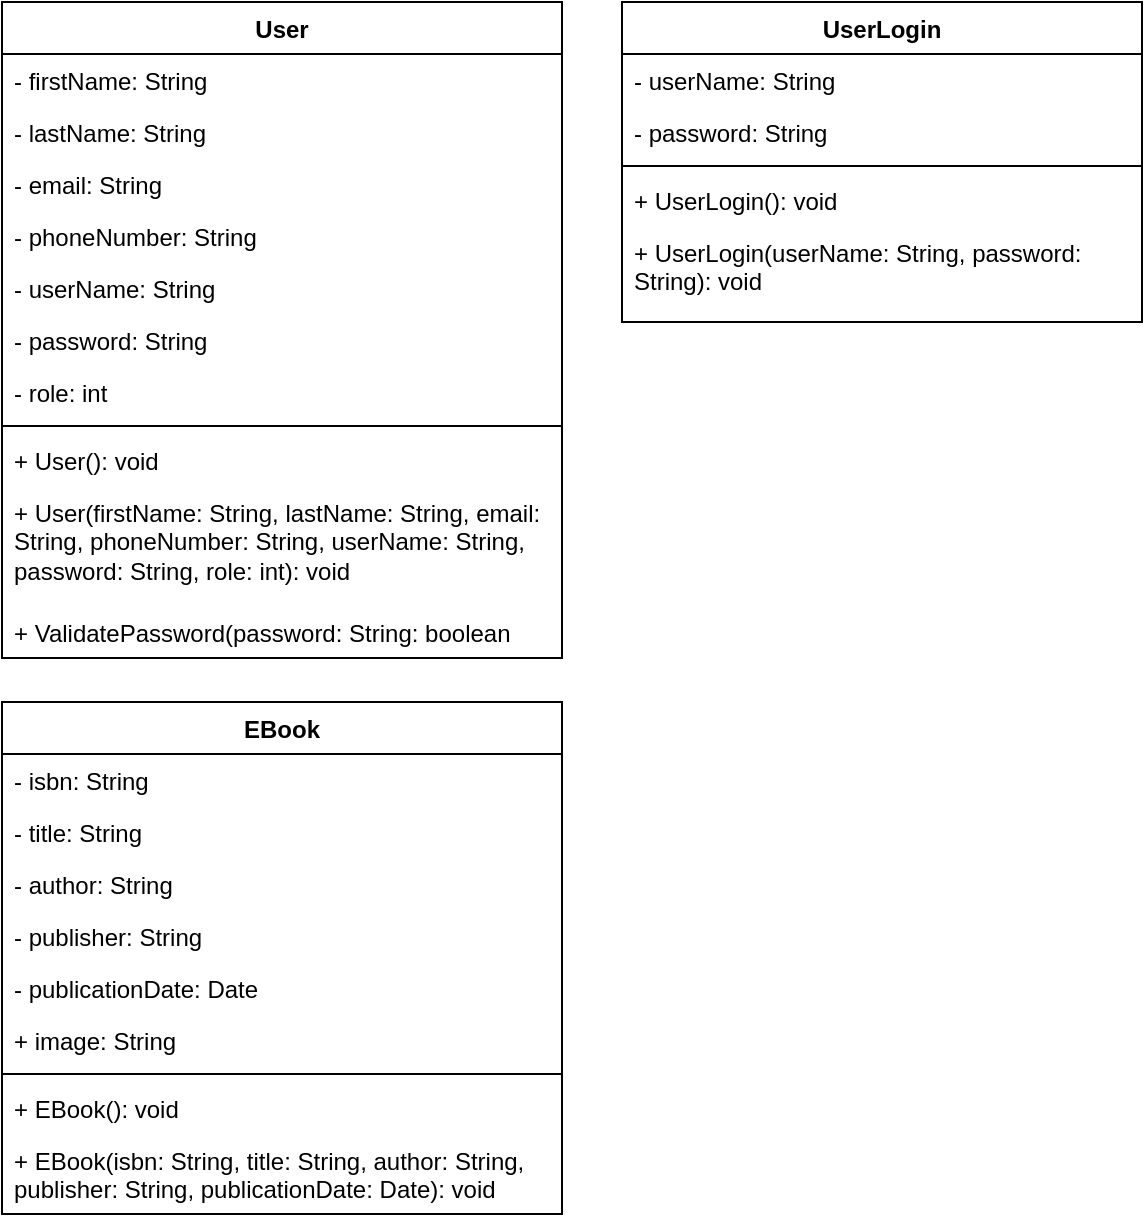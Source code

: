 <mxfile version="13.3.5" type="device"><diagram id="CsEmQeFi3ZU6JV3nyDt-" name="Page-1"><mxGraphModel dx="1086" dy="806" grid="1" gridSize="10" guides="1" tooltips="1" connect="1" arrows="1" fold="1" page="1" pageScale="1" pageWidth="850" pageHeight="1100" math="0" shadow="0"><root><mxCell id="0"/><mxCell id="1" parent="0"/><mxCell id="-0IanYaeoIFGQ1_7Yghv-1" value="User" style="swimlane;fontStyle=1;align=center;verticalAlign=top;childLayout=stackLayout;horizontal=1;startSize=26;horizontalStack=0;resizeParent=1;resizeParentMax=0;resizeLast=0;collapsible=1;marginBottom=0;" parent="1" vertex="1"><mxGeometry x="70" y="60" width="280" height="328" as="geometry"/></mxCell><mxCell id="-0IanYaeoIFGQ1_7Yghv-2" value="- firstName: String" style="text;strokeColor=none;fillColor=none;align=left;verticalAlign=top;spacingLeft=4;spacingRight=4;overflow=hidden;rotatable=0;points=[[0,0.5],[1,0.5]];portConstraint=eastwest;" parent="-0IanYaeoIFGQ1_7Yghv-1" vertex="1"><mxGeometry y="26" width="280" height="26" as="geometry"/></mxCell><mxCell id="-0IanYaeoIFGQ1_7Yghv-5" value="- lastName: String" style="text;strokeColor=none;fillColor=none;align=left;verticalAlign=top;spacingLeft=4;spacingRight=4;overflow=hidden;rotatable=0;points=[[0,0.5],[1,0.5]];portConstraint=eastwest;" parent="-0IanYaeoIFGQ1_7Yghv-1" vertex="1"><mxGeometry y="52" width="280" height="26" as="geometry"/></mxCell><mxCell id="-0IanYaeoIFGQ1_7Yghv-6" value="- email: String" style="text;strokeColor=none;fillColor=none;align=left;verticalAlign=top;spacingLeft=4;spacingRight=4;overflow=hidden;rotatable=0;points=[[0,0.5],[1,0.5]];portConstraint=eastwest;" parent="-0IanYaeoIFGQ1_7Yghv-1" vertex="1"><mxGeometry y="78" width="280" height="26" as="geometry"/></mxCell><mxCell id="-0IanYaeoIFGQ1_7Yghv-7" value="- phoneNumber: String" style="text;strokeColor=none;fillColor=none;align=left;verticalAlign=top;spacingLeft=4;spacingRight=4;overflow=hidden;rotatable=0;points=[[0,0.5],[1,0.5]];portConstraint=eastwest;" parent="-0IanYaeoIFGQ1_7Yghv-1" vertex="1"><mxGeometry y="104" width="280" height="26" as="geometry"/></mxCell><mxCell id="-0IanYaeoIFGQ1_7Yghv-8" value="- userName: String" style="text;strokeColor=none;fillColor=none;align=left;verticalAlign=top;spacingLeft=4;spacingRight=4;overflow=hidden;rotatable=0;points=[[0,0.5],[1,0.5]];portConstraint=eastwest;" parent="-0IanYaeoIFGQ1_7Yghv-1" vertex="1"><mxGeometry y="130" width="280" height="26" as="geometry"/></mxCell><mxCell id="-0IanYaeoIFGQ1_7Yghv-9" value="- password: String" style="text;strokeColor=none;fillColor=none;align=left;verticalAlign=top;spacingLeft=4;spacingRight=4;overflow=hidden;rotatable=0;points=[[0,0.5],[1,0.5]];portConstraint=eastwest;" parent="-0IanYaeoIFGQ1_7Yghv-1" vertex="1"><mxGeometry y="156" width="280" height="26" as="geometry"/></mxCell><mxCell id="-_0o0fqrvrb2iG3vqbgu-1" value="- role: int" style="text;strokeColor=none;fillColor=none;align=left;verticalAlign=top;spacingLeft=4;spacingRight=4;overflow=hidden;rotatable=0;points=[[0,0.5],[1,0.5]];portConstraint=eastwest;" vertex="1" parent="-0IanYaeoIFGQ1_7Yghv-1"><mxGeometry y="182" width="280" height="26" as="geometry"/></mxCell><mxCell id="-0IanYaeoIFGQ1_7Yghv-3" value="" style="line;strokeWidth=1;fillColor=none;align=left;verticalAlign=middle;spacingTop=-1;spacingLeft=3;spacingRight=3;rotatable=0;labelPosition=right;points=[];portConstraint=eastwest;" parent="-0IanYaeoIFGQ1_7Yghv-1" vertex="1"><mxGeometry y="208" width="280" height="8" as="geometry"/></mxCell><mxCell id="-0IanYaeoIFGQ1_7Yghv-10" value="+ User(): void" style="text;strokeColor=none;fillColor=none;align=left;verticalAlign=top;spacingLeft=4;spacingRight=4;overflow=hidden;rotatable=0;points=[[0,0.5],[1,0.5]];portConstraint=eastwest;" parent="-0IanYaeoIFGQ1_7Yghv-1" vertex="1"><mxGeometry y="216" width="280" height="26" as="geometry"/></mxCell><mxCell id="-0IanYaeoIFGQ1_7Yghv-4" value="+ User(firstName: String, lastName: String, email: String, phoneNumber: String, userName: String, password: String, role: int): void" style="text;strokeColor=none;fillColor=none;align=left;verticalAlign=top;spacingLeft=4;spacingRight=4;overflow=hidden;rotatable=0;points=[[0,0.5],[1,0.5]];portConstraint=eastwest;whiteSpace=wrap;" parent="-0IanYaeoIFGQ1_7Yghv-1" vertex="1"><mxGeometry y="242" width="280" height="60" as="geometry"/></mxCell><mxCell id="aS3d-wL7XhQLamnEeDyg-1" value="+ ValidatePassword(password: String: boolean" style="text;strokeColor=none;fillColor=none;align=left;verticalAlign=top;spacingLeft=4;spacingRight=4;overflow=hidden;rotatable=0;points=[[0,0.5],[1,0.5]];portConstraint=eastwest;" parent="-0IanYaeoIFGQ1_7Yghv-1" vertex="1"><mxGeometry y="302" width="280" height="26" as="geometry"/></mxCell><mxCell id="aS3d-wL7XhQLamnEeDyg-2" value="UserLogin" style="swimlane;fontStyle=1;align=center;verticalAlign=top;childLayout=stackLayout;horizontal=1;startSize=26;horizontalStack=0;resizeParent=1;resizeParentMax=0;resizeLast=0;collapsible=1;marginBottom=0;" parent="1" vertex="1"><mxGeometry x="380" y="60" width="260" height="160" as="geometry"/></mxCell><mxCell id="aS3d-wL7XhQLamnEeDyg-3" value="- userName: String" style="text;strokeColor=none;fillColor=none;align=left;verticalAlign=top;spacingLeft=4;spacingRight=4;overflow=hidden;rotatable=0;points=[[0,0.5],[1,0.5]];portConstraint=eastwest;" parent="aS3d-wL7XhQLamnEeDyg-2" vertex="1"><mxGeometry y="26" width="260" height="26" as="geometry"/></mxCell><mxCell id="aS3d-wL7XhQLamnEeDyg-6" value="- password: String" style="text;strokeColor=none;fillColor=none;align=left;verticalAlign=top;spacingLeft=4;spacingRight=4;overflow=hidden;rotatable=0;points=[[0,0.5],[1,0.5]];portConstraint=eastwest;" parent="aS3d-wL7XhQLamnEeDyg-2" vertex="1"><mxGeometry y="52" width="260" height="26" as="geometry"/></mxCell><mxCell id="aS3d-wL7XhQLamnEeDyg-4" value="" style="line;strokeWidth=1;fillColor=none;align=left;verticalAlign=middle;spacingTop=-1;spacingLeft=3;spacingRight=3;rotatable=0;labelPosition=right;points=[];portConstraint=eastwest;" parent="aS3d-wL7XhQLamnEeDyg-2" vertex="1"><mxGeometry y="78" width="260" height="8" as="geometry"/></mxCell><mxCell id="aS3d-wL7XhQLamnEeDyg-5" value="+ UserLogin(): void" style="text;strokeColor=none;fillColor=none;align=left;verticalAlign=top;spacingLeft=4;spacingRight=4;overflow=hidden;rotatable=0;points=[[0,0.5],[1,0.5]];portConstraint=eastwest;" parent="aS3d-wL7XhQLamnEeDyg-2" vertex="1"><mxGeometry y="86" width="260" height="26" as="geometry"/></mxCell><mxCell id="aS3d-wL7XhQLamnEeDyg-8" value="+ UserLogin(userName: String, password: String): void" style="text;strokeColor=none;fillColor=none;align=left;verticalAlign=top;spacingLeft=4;spacingRight=4;overflow=hidden;rotatable=0;points=[[0,0.5],[1,0.5]];portConstraint=eastwest;whiteSpace=wrap;" parent="aS3d-wL7XhQLamnEeDyg-2" vertex="1"><mxGeometry y="112" width="260" height="48" as="geometry"/></mxCell><mxCell id="hHL8aJqS23-WJOwq8Sj6-5" value="EBook" style="swimlane;fontStyle=1;align=center;verticalAlign=top;childLayout=stackLayout;horizontal=1;startSize=26;horizontalStack=0;resizeParent=1;resizeParentMax=0;resizeLast=0;collapsible=1;marginBottom=0;" parent="1" vertex="1"><mxGeometry x="70" y="410" width="280" height="256" as="geometry"/></mxCell><mxCell id="hHL8aJqS23-WJOwq8Sj6-6" value="- isbn: String" style="text;strokeColor=none;fillColor=none;align=left;verticalAlign=top;spacingLeft=4;spacingRight=4;overflow=hidden;rotatable=0;points=[[0,0.5],[1,0.5]];portConstraint=eastwest;" parent="hHL8aJqS23-WJOwq8Sj6-5" vertex="1"><mxGeometry y="26" width="280" height="26" as="geometry"/></mxCell><mxCell id="hHL8aJqS23-WJOwq8Sj6-7" value="- title: String" style="text;strokeColor=none;fillColor=none;align=left;verticalAlign=top;spacingLeft=4;spacingRight=4;overflow=hidden;rotatable=0;points=[[0,0.5],[1,0.5]];portConstraint=eastwest;" parent="hHL8aJqS23-WJOwq8Sj6-5" vertex="1"><mxGeometry y="52" width="280" height="26" as="geometry"/></mxCell><mxCell id="hHL8aJqS23-WJOwq8Sj6-8" value="- author: String" style="text;strokeColor=none;fillColor=none;align=left;verticalAlign=top;spacingLeft=4;spacingRight=4;overflow=hidden;rotatable=0;points=[[0,0.5],[1,0.5]];portConstraint=eastwest;" parent="hHL8aJqS23-WJOwq8Sj6-5" vertex="1"><mxGeometry y="78" width="280" height="26" as="geometry"/></mxCell><mxCell id="hHL8aJqS23-WJOwq8Sj6-9" value="- publisher: String" style="text;strokeColor=none;fillColor=none;align=left;verticalAlign=top;spacingLeft=4;spacingRight=4;overflow=hidden;rotatable=0;points=[[0,0.5],[1,0.5]];portConstraint=eastwest;" parent="hHL8aJqS23-WJOwq8Sj6-5" vertex="1"><mxGeometry y="104" width="280" height="26" as="geometry"/></mxCell><mxCell id="hHL8aJqS23-WJOwq8Sj6-10" value="- publicationDate: Date" style="text;strokeColor=none;fillColor=none;align=left;verticalAlign=top;spacingLeft=4;spacingRight=4;overflow=hidden;rotatable=0;points=[[0,0.5],[1,0.5]];portConstraint=eastwest;" parent="hHL8aJqS23-WJOwq8Sj6-5" vertex="1"><mxGeometry y="130" width="280" height="26" as="geometry"/></mxCell><mxCell id="2kjjd2PpD660W7NbZiL_-1" value="+ image: String&#10;" style="text;strokeColor=none;fillColor=none;align=left;verticalAlign=top;spacingLeft=4;spacingRight=4;overflow=hidden;rotatable=0;points=[[0,0.5],[1,0.5]];portConstraint=eastwest;" parent="hHL8aJqS23-WJOwq8Sj6-5" vertex="1"><mxGeometry y="156" width="280" height="26" as="geometry"/></mxCell><mxCell id="hHL8aJqS23-WJOwq8Sj6-12" value="" style="line;strokeWidth=1;fillColor=none;align=left;verticalAlign=middle;spacingTop=-1;spacingLeft=3;spacingRight=3;rotatable=0;labelPosition=right;points=[];portConstraint=eastwest;" parent="hHL8aJqS23-WJOwq8Sj6-5" vertex="1"><mxGeometry y="182" width="280" height="8" as="geometry"/></mxCell><mxCell id="hHL8aJqS23-WJOwq8Sj6-13" value="+ EBook(): void" style="text;strokeColor=none;fillColor=none;align=left;verticalAlign=top;spacingLeft=4;spacingRight=4;overflow=hidden;rotatable=0;points=[[0,0.5],[1,0.5]];portConstraint=eastwest;" parent="hHL8aJqS23-WJOwq8Sj6-5" vertex="1"><mxGeometry y="190" width="280" height="26" as="geometry"/></mxCell><mxCell id="hHL8aJqS23-WJOwq8Sj6-14" value="+ EBook(isbn: String, title: String, author: String, publisher: String, publicationDate: Date): void" style="text;strokeColor=none;fillColor=none;align=left;verticalAlign=top;spacingLeft=4;spacingRight=4;overflow=hidden;rotatable=0;points=[[0,0.5],[1,0.5]];portConstraint=eastwest;whiteSpace=wrap;" parent="hHL8aJqS23-WJOwq8Sj6-5" vertex="1"><mxGeometry y="216" width="280" height="40" as="geometry"/></mxCell></root></mxGraphModel></diagram></mxfile>